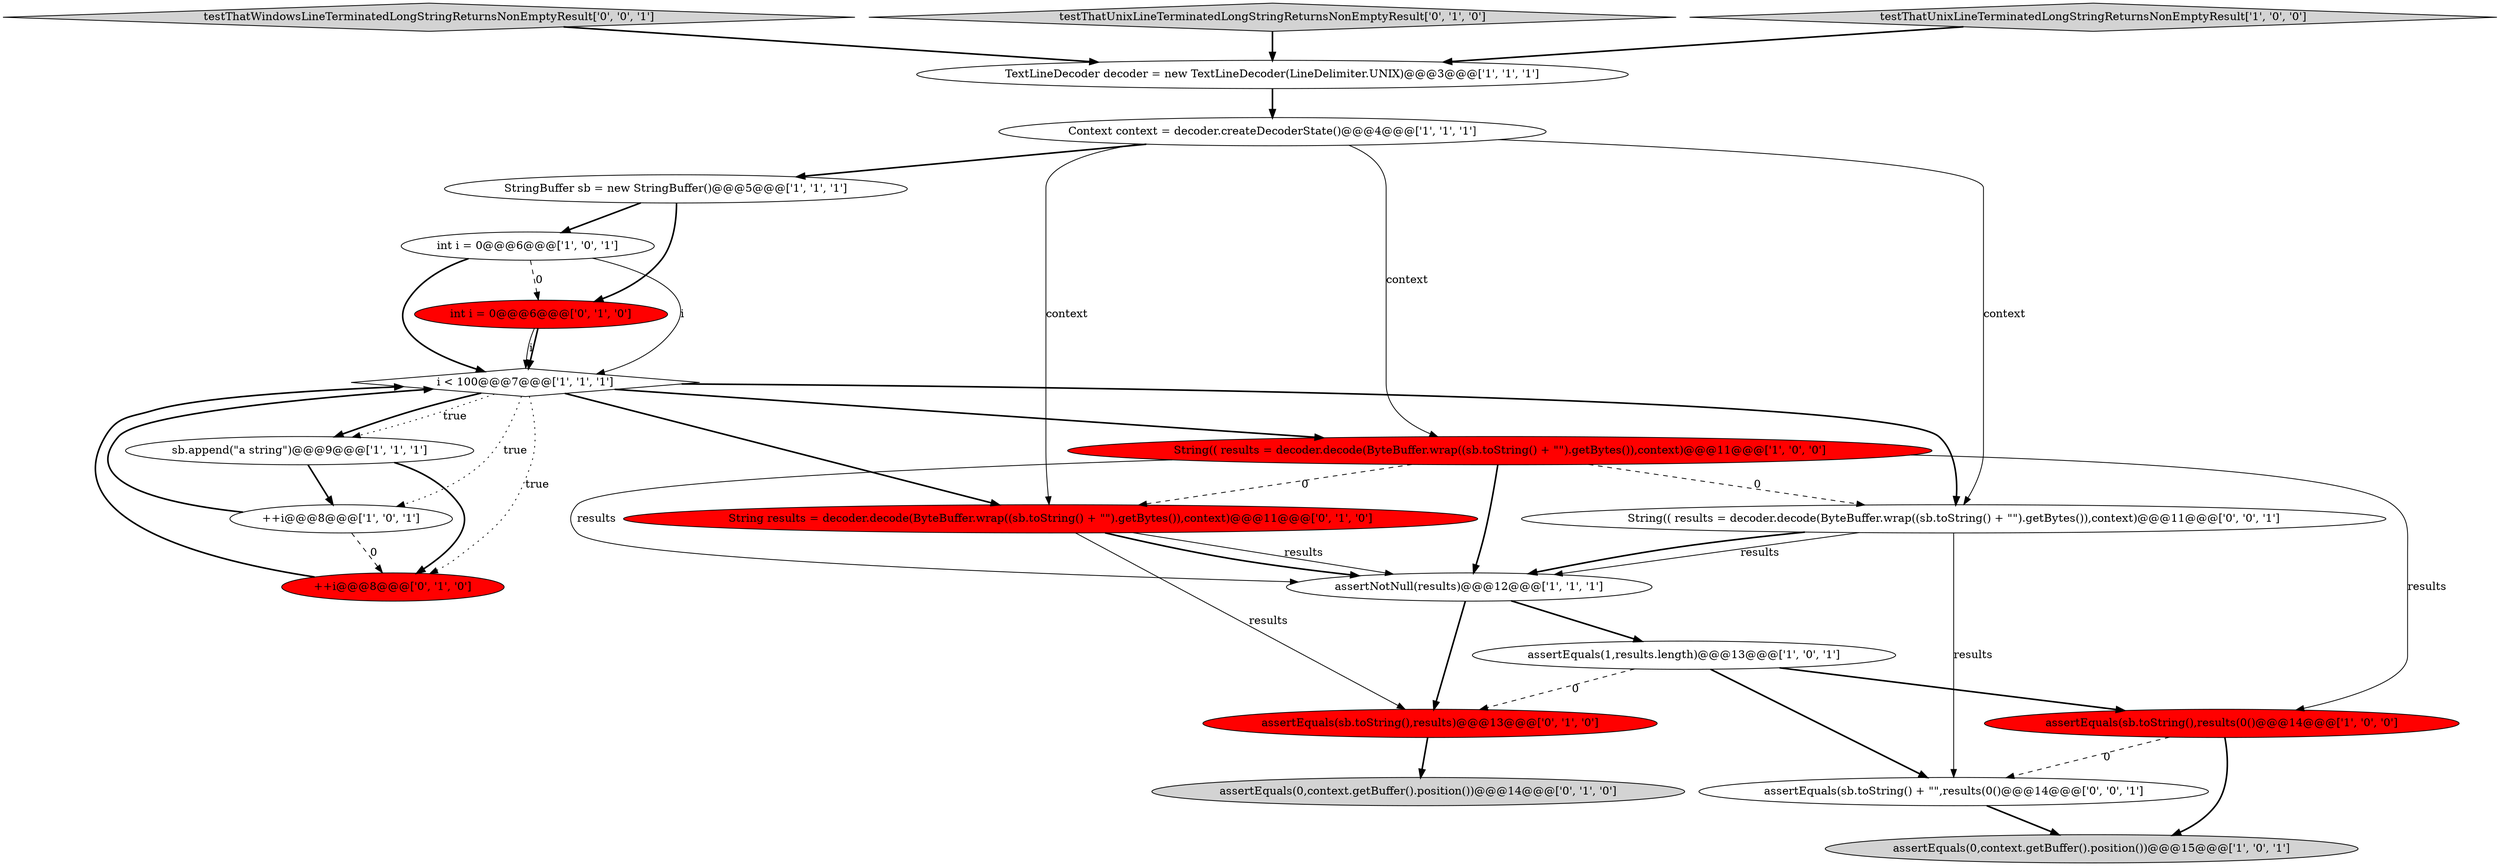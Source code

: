 digraph {
8 [style = filled, label = "int i = 0@@@6@@@['1', '0', '1']", fillcolor = white, shape = ellipse image = "AAA0AAABBB1BBB"];
20 [style = filled, label = "testThatWindowsLineTerminatedLongStringReturnsNonEmptyResult['0', '0', '1']", fillcolor = lightgray, shape = diamond image = "AAA0AAABBB3BBB"];
16 [style = filled, label = "assertEquals(0,context.getBuffer().position())@@@14@@@['0', '1', '0']", fillcolor = lightgray, shape = ellipse image = "AAA0AAABBB2BBB"];
5 [style = filled, label = "assertEquals(1,results.length)@@@13@@@['1', '0', '1']", fillcolor = white, shape = ellipse image = "AAA0AAABBB1BBB"];
18 [style = filled, label = "int i = 0@@@6@@@['0', '1', '0']", fillcolor = red, shape = ellipse image = "AAA1AAABBB2BBB"];
13 [style = filled, label = "++i@@@8@@@['0', '1', '0']", fillcolor = red, shape = ellipse image = "AAA1AAABBB2BBB"];
0 [style = filled, label = "assertEquals(0,context.getBuffer().position())@@@15@@@['1', '0', '1']", fillcolor = lightgray, shape = ellipse image = "AAA0AAABBB1BBB"];
2 [style = filled, label = "i < 100@@@7@@@['1', '1', '1']", fillcolor = white, shape = diamond image = "AAA0AAABBB1BBB"];
15 [style = filled, label = "testThatUnixLineTerminatedLongStringReturnsNonEmptyResult['0', '1', '0']", fillcolor = lightgray, shape = diamond image = "AAA0AAABBB2BBB"];
11 [style = filled, label = "String(( results = decoder.decode(ByteBuffer.wrap((sb.toString() + \"\").getBytes()),context)@@@11@@@['1', '0', '0']", fillcolor = red, shape = ellipse image = "AAA1AAABBB1BBB"];
12 [style = filled, label = "assertNotNull(results)@@@12@@@['1', '1', '1']", fillcolor = white, shape = ellipse image = "AAA0AAABBB1BBB"];
9 [style = filled, label = "++i@@@8@@@['1', '0', '1']", fillcolor = white, shape = ellipse image = "AAA0AAABBB1BBB"];
4 [style = filled, label = "sb.append(\"a string\")@@@9@@@['1', '1', '1']", fillcolor = white, shape = ellipse image = "AAA0AAABBB1BBB"];
6 [style = filled, label = "Context context = decoder.createDecoderState()@@@4@@@['1', '1', '1']", fillcolor = white, shape = ellipse image = "AAA0AAABBB1BBB"];
17 [style = filled, label = "String results = decoder.decode(ByteBuffer.wrap((sb.toString() + \"\").getBytes()),context)@@@11@@@['0', '1', '0']", fillcolor = red, shape = ellipse image = "AAA1AAABBB2BBB"];
14 [style = filled, label = "assertEquals(sb.toString(),results)@@@13@@@['0', '1', '0']", fillcolor = red, shape = ellipse image = "AAA1AAABBB2BBB"];
21 [style = filled, label = "assertEquals(sb.toString() + \"\",results(0()@@@14@@@['0', '0', '1']", fillcolor = white, shape = ellipse image = "AAA0AAABBB3BBB"];
3 [style = filled, label = "testThatUnixLineTerminatedLongStringReturnsNonEmptyResult['1', '0', '0']", fillcolor = lightgray, shape = diamond image = "AAA0AAABBB1BBB"];
7 [style = filled, label = "TextLineDecoder decoder = new TextLineDecoder(LineDelimiter.UNIX)@@@3@@@['1', '1', '1']", fillcolor = white, shape = ellipse image = "AAA0AAABBB1BBB"];
10 [style = filled, label = "StringBuffer sb = new StringBuffer()@@@5@@@['1', '1', '1']", fillcolor = white, shape = ellipse image = "AAA0AAABBB1BBB"];
1 [style = filled, label = "assertEquals(sb.toString(),results(0()@@@14@@@['1', '0', '0']", fillcolor = red, shape = ellipse image = "AAA1AAABBB1BBB"];
19 [style = filled, label = "String(( results = decoder.decode(ByteBuffer.wrap((sb.toString() + \"\").getBytes()),context)@@@11@@@['0', '0', '1']", fillcolor = white, shape = ellipse image = "AAA0AAABBB3BBB"];
2->17 [style = bold, label=""];
14->16 [style = bold, label=""];
4->9 [style = bold, label=""];
10->18 [style = bold, label=""];
17->14 [style = solid, label="results"];
2->19 [style = bold, label=""];
5->14 [style = dashed, label="0"];
12->5 [style = bold, label=""];
15->7 [style = bold, label=""];
21->0 [style = bold, label=""];
19->12 [style = solid, label="results"];
19->12 [style = bold, label=""];
9->2 [style = bold, label=""];
17->12 [style = solid, label="results"];
4->13 [style = bold, label=""];
11->12 [style = bold, label=""];
1->21 [style = dashed, label="0"];
1->0 [style = bold, label=""];
11->17 [style = dashed, label="0"];
18->2 [style = bold, label=""];
2->4 [style = bold, label=""];
6->19 [style = solid, label="context"];
11->12 [style = solid, label="results"];
5->21 [style = bold, label=""];
5->1 [style = bold, label=""];
6->11 [style = solid, label="context"];
17->12 [style = bold, label=""];
19->21 [style = solid, label="results"];
2->9 [style = dotted, label="true"];
10->8 [style = bold, label=""];
8->2 [style = bold, label=""];
3->7 [style = bold, label=""];
11->19 [style = dashed, label="0"];
6->10 [style = bold, label=""];
11->1 [style = solid, label="results"];
7->6 [style = bold, label=""];
6->17 [style = solid, label="context"];
12->14 [style = bold, label=""];
2->4 [style = dotted, label="true"];
9->13 [style = dashed, label="0"];
8->18 [style = dashed, label="0"];
18->2 [style = solid, label="i"];
20->7 [style = bold, label=""];
2->11 [style = bold, label=""];
2->13 [style = dotted, label="true"];
8->2 [style = solid, label="i"];
13->2 [style = bold, label=""];
}
